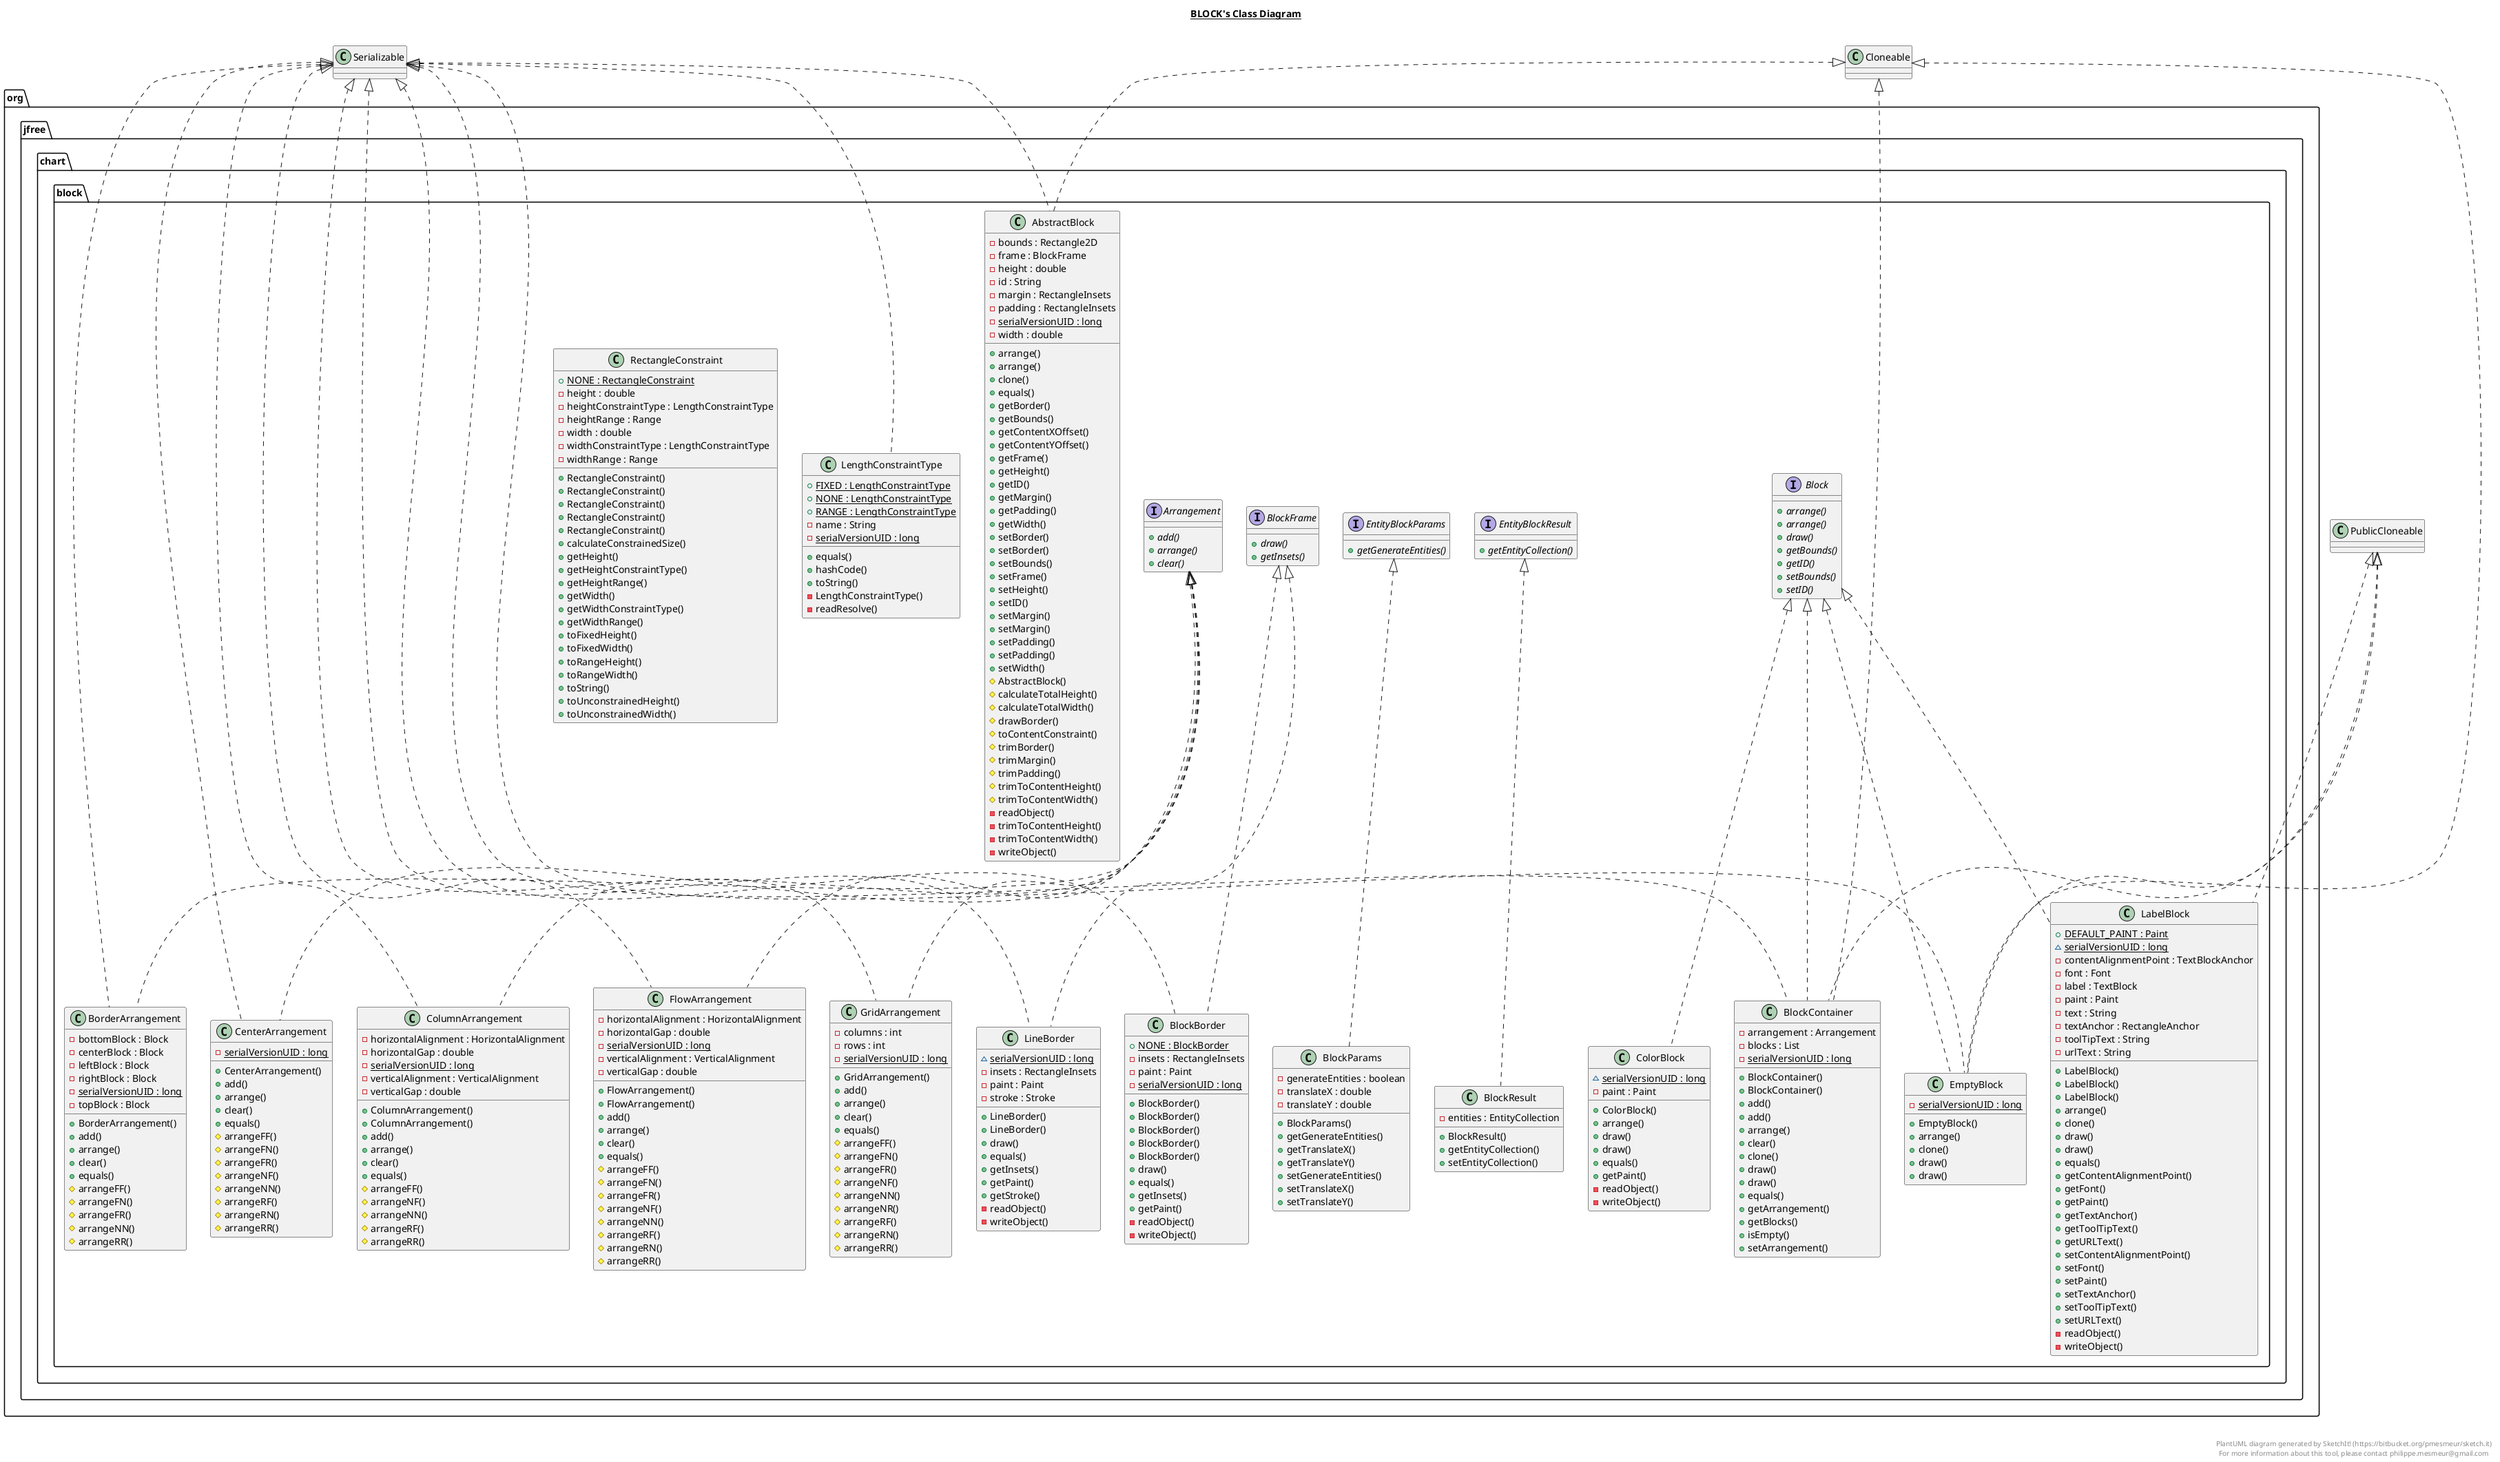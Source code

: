 @startuml

title __BLOCK's Class Diagram__\n

  namespace org.jfree.chart {
    namespace block {
      class org.jfree.chart.block.AbstractBlock {
          - bounds : Rectangle2D
          - frame : BlockFrame
          - height : double
          - id : String
          - margin : RectangleInsets
          - padding : RectangleInsets
          {static} - serialVersionUID : long
          - width : double
          + arrange()
          + arrange()
          + clone()
          + equals()
          + getBorder()
          + getBounds()
          + getContentXOffset()
          + getContentYOffset()
          + getFrame()
          + getHeight()
          + getID()
          + getMargin()
          + getPadding()
          + getWidth()
          + setBorder()
          + setBorder()
          + setBounds()
          + setFrame()
          + setHeight()
          + setID()
          + setMargin()
          + setMargin()
          + setPadding()
          + setPadding()
          + setWidth()
          # AbstractBlock()
          # calculateTotalHeight()
          # calculateTotalWidth()
          # drawBorder()
          # toContentConstraint()
          # trimBorder()
          # trimMargin()
          # trimPadding()
          # trimToContentHeight()
          # trimToContentWidth()
          - readObject()
          - trimToContentHeight()
          - trimToContentWidth()
          - writeObject()
      }
    }
  }
  

  namespace org.jfree.chart {
    namespace block {
      interface org.jfree.chart.block.Arrangement {
          {abstract} + add()
          {abstract} + arrange()
          {abstract} + clear()
      }
    }
  }
  

  namespace org.jfree.chart {
    namespace block {
      interface org.jfree.chart.block.Block {
          {abstract} + arrange()
          {abstract} + arrange()
          {abstract} + draw()
          {abstract} + getBounds()
          {abstract} + getID()
          {abstract} + setBounds()
          {abstract} + setID()
      }
    }
  }
  

  namespace org.jfree.chart {
    namespace block {
      class org.jfree.chart.block.BlockBorder {
          {static} + NONE : BlockBorder
          - insets : RectangleInsets
          - paint : Paint
          {static} - serialVersionUID : long
          + BlockBorder()
          + BlockBorder()
          + BlockBorder()
          + BlockBorder()
          + BlockBorder()
          + draw()
          + equals()
          + getInsets()
          + getPaint()
          - readObject()
          - writeObject()
      }
    }
  }
  

  namespace org.jfree.chart {
    namespace block {
      class org.jfree.chart.block.BlockContainer {
          - arrangement : Arrangement
          - blocks : List
          {static} - serialVersionUID : long
          + BlockContainer()
          + BlockContainer()
          + add()
          + add()
          + arrange()
          + clear()
          + clone()
          + draw()
          + draw()
          + equals()
          + getArrangement()
          + getBlocks()
          + isEmpty()
          + setArrangement()
      }
    }
  }
  

  namespace org.jfree.chart {
    namespace block {
      interface org.jfree.chart.block.BlockFrame {
          {abstract} + draw()
          {abstract} + getInsets()
      }
    }
  }
  

  namespace org.jfree.chart {
    namespace block {
      class org.jfree.chart.block.BlockParams {
          - generateEntities : boolean
          - translateX : double
          - translateY : double
          + BlockParams()
          + getGenerateEntities()
          + getTranslateX()
          + getTranslateY()
          + setGenerateEntities()
          + setTranslateX()
          + setTranslateY()
      }
    }
  }
  

  namespace org.jfree.chart {
    namespace block {
      class org.jfree.chart.block.BlockResult {
          - entities : EntityCollection
          + BlockResult()
          + getEntityCollection()
          + setEntityCollection()
      }
    }
  }
  

  namespace org.jfree.chart {
    namespace block {
      class org.jfree.chart.block.BorderArrangement {
          - bottomBlock : Block
          - centerBlock : Block
          - leftBlock : Block
          - rightBlock : Block
          {static} - serialVersionUID : long
          - topBlock : Block
          + BorderArrangement()
          + add()
          + arrange()
          + clear()
          + equals()
          # arrangeFF()
          # arrangeFN()
          # arrangeFR()
          # arrangeNN()
          # arrangeRR()
      }
    }
  }
  

  namespace org.jfree.chart {
    namespace block {
      class org.jfree.chart.block.CenterArrangement {
          {static} - serialVersionUID : long
          + CenterArrangement()
          + add()
          + arrange()
          + clear()
          + equals()
          # arrangeFF()
          # arrangeFN()
          # arrangeFR()
          # arrangeNF()
          # arrangeNN()
          # arrangeRF()
          # arrangeRN()
          # arrangeRR()
      }
    }
  }
  

  namespace org.jfree.chart {
    namespace block {
      class org.jfree.chart.block.ColorBlock {
          {static} ~ serialVersionUID : long
          - paint : Paint
          + ColorBlock()
          + arrange()
          + draw()
          + draw()
          + equals()
          + getPaint()
          - readObject()
          - writeObject()
      }
    }
  }
  

  namespace org.jfree.chart {
    namespace block {
      class org.jfree.chart.block.ColumnArrangement {
          - horizontalAlignment : HorizontalAlignment
          - horizontalGap : double
          {static} - serialVersionUID : long
          - verticalAlignment : VerticalAlignment
          - verticalGap : double
          + ColumnArrangement()
          + ColumnArrangement()
          + add()
          + arrange()
          + clear()
          + equals()
          # arrangeFF()
          # arrangeNF()
          # arrangeNN()
          # arrangeRF()
          # arrangeRR()
      }
    }
  }
  

  namespace org.jfree.chart {
    namespace block {
      class org.jfree.chart.block.EmptyBlock {
          {static} - serialVersionUID : long
          + EmptyBlock()
          + arrange()
          + clone()
          + draw()
          + draw()
      }
    }
  }
  

  namespace org.jfree.chart {
    namespace block {
      interface org.jfree.chart.block.EntityBlockParams {
          {abstract} + getGenerateEntities()
      }
    }
  }
  

  namespace org.jfree.chart {
    namespace block {
      interface org.jfree.chart.block.EntityBlockResult {
          {abstract} + getEntityCollection()
      }
    }
  }
  

  namespace org.jfree.chart {
    namespace block {
      class org.jfree.chart.block.FlowArrangement {
          - horizontalAlignment : HorizontalAlignment
          - horizontalGap : double
          {static} - serialVersionUID : long
          - verticalAlignment : VerticalAlignment
          - verticalGap : double
          + FlowArrangement()
          + FlowArrangement()
          + add()
          + arrange()
          + clear()
          + equals()
          # arrangeFF()
          # arrangeFN()
          # arrangeFR()
          # arrangeNF()
          # arrangeNN()
          # arrangeRF()
          # arrangeRN()
          # arrangeRR()
      }
    }
  }
  

  namespace org.jfree.chart {
    namespace block {
      class org.jfree.chart.block.GridArrangement {
          - columns : int
          - rows : int
          {static} - serialVersionUID : long
          + GridArrangement()
          + add()
          + arrange()
          + clear()
          + equals()
          # arrangeFF()
          # arrangeFN()
          # arrangeFR()
          # arrangeNF()
          # arrangeNN()
          # arrangeNR()
          # arrangeRF()
          # arrangeRN()
          # arrangeRR()
      }
    }
  }
  

  namespace org.jfree.chart {
    namespace block {
      class org.jfree.chart.block.LabelBlock {
          {static} + DEFAULT_PAINT : Paint
          {static} ~ serialVersionUID : long
          - contentAlignmentPoint : TextBlockAnchor
          - font : Font
          - label : TextBlock
          - paint : Paint
          - text : String
          - textAnchor : RectangleAnchor
          - toolTipText : String
          - urlText : String
          + LabelBlock()
          + LabelBlock()
          + LabelBlock()
          + arrange()
          + clone()
          + draw()
          + draw()
          + equals()
          + getContentAlignmentPoint()
          + getFont()
          + getPaint()
          + getTextAnchor()
          + getToolTipText()
          + getURLText()
          + setContentAlignmentPoint()
          + setFont()
          + setPaint()
          + setTextAnchor()
          + setToolTipText()
          + setURLText()
          - readObject()
          - writeObject()
      }
    }
  }
  

  namespace org.jfree.chart {
    namespace block {
      class org.jfree.chart.block.LengthConstraintType {
          {static} + FIXED : LengthConstraintType
          {static} + NONE : LengthConstraintType
          {static} + RANGE : LengthConstraintType
          - name : String
          {static} - serialVersionUID : long
          + equals()
          + hashCode()
          + toString()
          - LengthConstraintType()
          - readResolve()
      }
    }
  }
  

  namespace org.jfree.chart {
    namespace block {
      class org.jfree.chart.block.LineBorder {
          {static} ~ serialVersionUID : long
          - insets : RectangleInsets
          - paint : Paint
          - stroke : Stroke
          + LineBorder()
          + LineBorder()
          + draw()
          + equals()
          + getInsets()
          + getPaint()
          + getStroke()
          - readObject()
          - writeObject()
      }
    }
  }
  

  namespace org.jfree.chart {
    namespace block {
      class org.jfree.chart.block.RectangleConstraint {
          {static} + NONE : RectangleConstraint
          - height : double
          - heightConstraintType : LengthConstraintType
          - heightRange : Range
          - width : double
          - widthConstraintType : LengthConstraintType
          - widthRange : Range
          + RectangleConstraint()
          + RectangleConstraint()
          + RectangleConstraint()
          + RectangleConstraint()
          + RectangleConstraint()
          + calculateConstrainedSize()
          + getHeight()
          + getHeightConstraintType()
          + getHeightRange()
          + getWidth()
          + getWidthConstraintType()
          + getWidthRange()
          + toFixedHeight()
          + toFixedWidth()
          + toRangeHeight()
          + toRangeWidth()
          + toString()
          + toUnconstrainedHeight()
          + toUnconstrainedWidth()
      }
    }
  }
  

  org.jfree.chart.block.AbstractBlock .up.|> Cloneable
  org.jfree.chart.block.AbstractBlock .up.|> Serializable
  org.jfree.chart.block.BlockBorder .up.|> BlockFrame
  org.jfree.chart.block.BlockBorder .up.|> Serializable
  org.jfree.chart.block.BlockContainer .up.|> Block
  org.jfree.chart.block.BlockContainer .up.|> Cloneable
  org.jfree.chart.block.BlockContainer .up.|> PublicCloneable
  org.jfree.chart.block.BlockContainer .up.|> Serializable
  org.jfree.chart.block.BlockParams .up.|> EntityBlockParams
  org.jfree.chart.block.BlockResult .up.|> EntityBlockResult
  org.jfree.chart.block.BorderArrangement .up.|> Arrangement
  org.jfree.chart.block.BorderArrangement .up.|> Serializable
  org.jfree.chart.block.CenterArrangement .up.|> Arrangement
  org.jfree.chart.block.CenterArrangement .up.|> Serializable
  org.jfree.chart.block.ColorBlock .up.|> Block
  org.jfree.chart.block.ColumnArrangement .up.|> Arrangement
  org.jfree.chart.block.ColumnArrangement .up.|> Serializable
  org.jfree.chart.block.EmptyBlock .up.|> Block
  org.jfree.chart.block.EmptyBlock .up.|> Cloneable
  org.jfree.chart.block.EmptyBlock .up.|> PublicCloneable
  org.jfree.chart.block.EmptyBlock .up.|> Serializable
  org.jfree.chart.block.FlowArrangement .up.|> Arrangement
  org.jfree.chart.block.FlowArrangement .up.|> Serializable
  org.jfree.chart.block.GridArrangement .up.|> Arrangement
  org.jfree.chart.block.GridArrangement .up.|> Serializable
  org.jfree.chart.block.LabelBlock .up.|> Block
  org.jfree.chart.block.LabelBlock .up.|> PublicCloneable
  org.jfree.chart.block.LengthConstraintType .up.|> Serializable
  org.jfree.chart.block.LineBorder .up.|> BlockFrame
  org.jfree.chart.block.LineBorder .up.|> Serializable


right footer


PlantUML diagram generated by SketchIt! (https://bitbucket.org/pmesmeur/sketch.it)
For more information about this tool, please contact philippe.mesmeur@gmail.com
endfooter

@enduml
